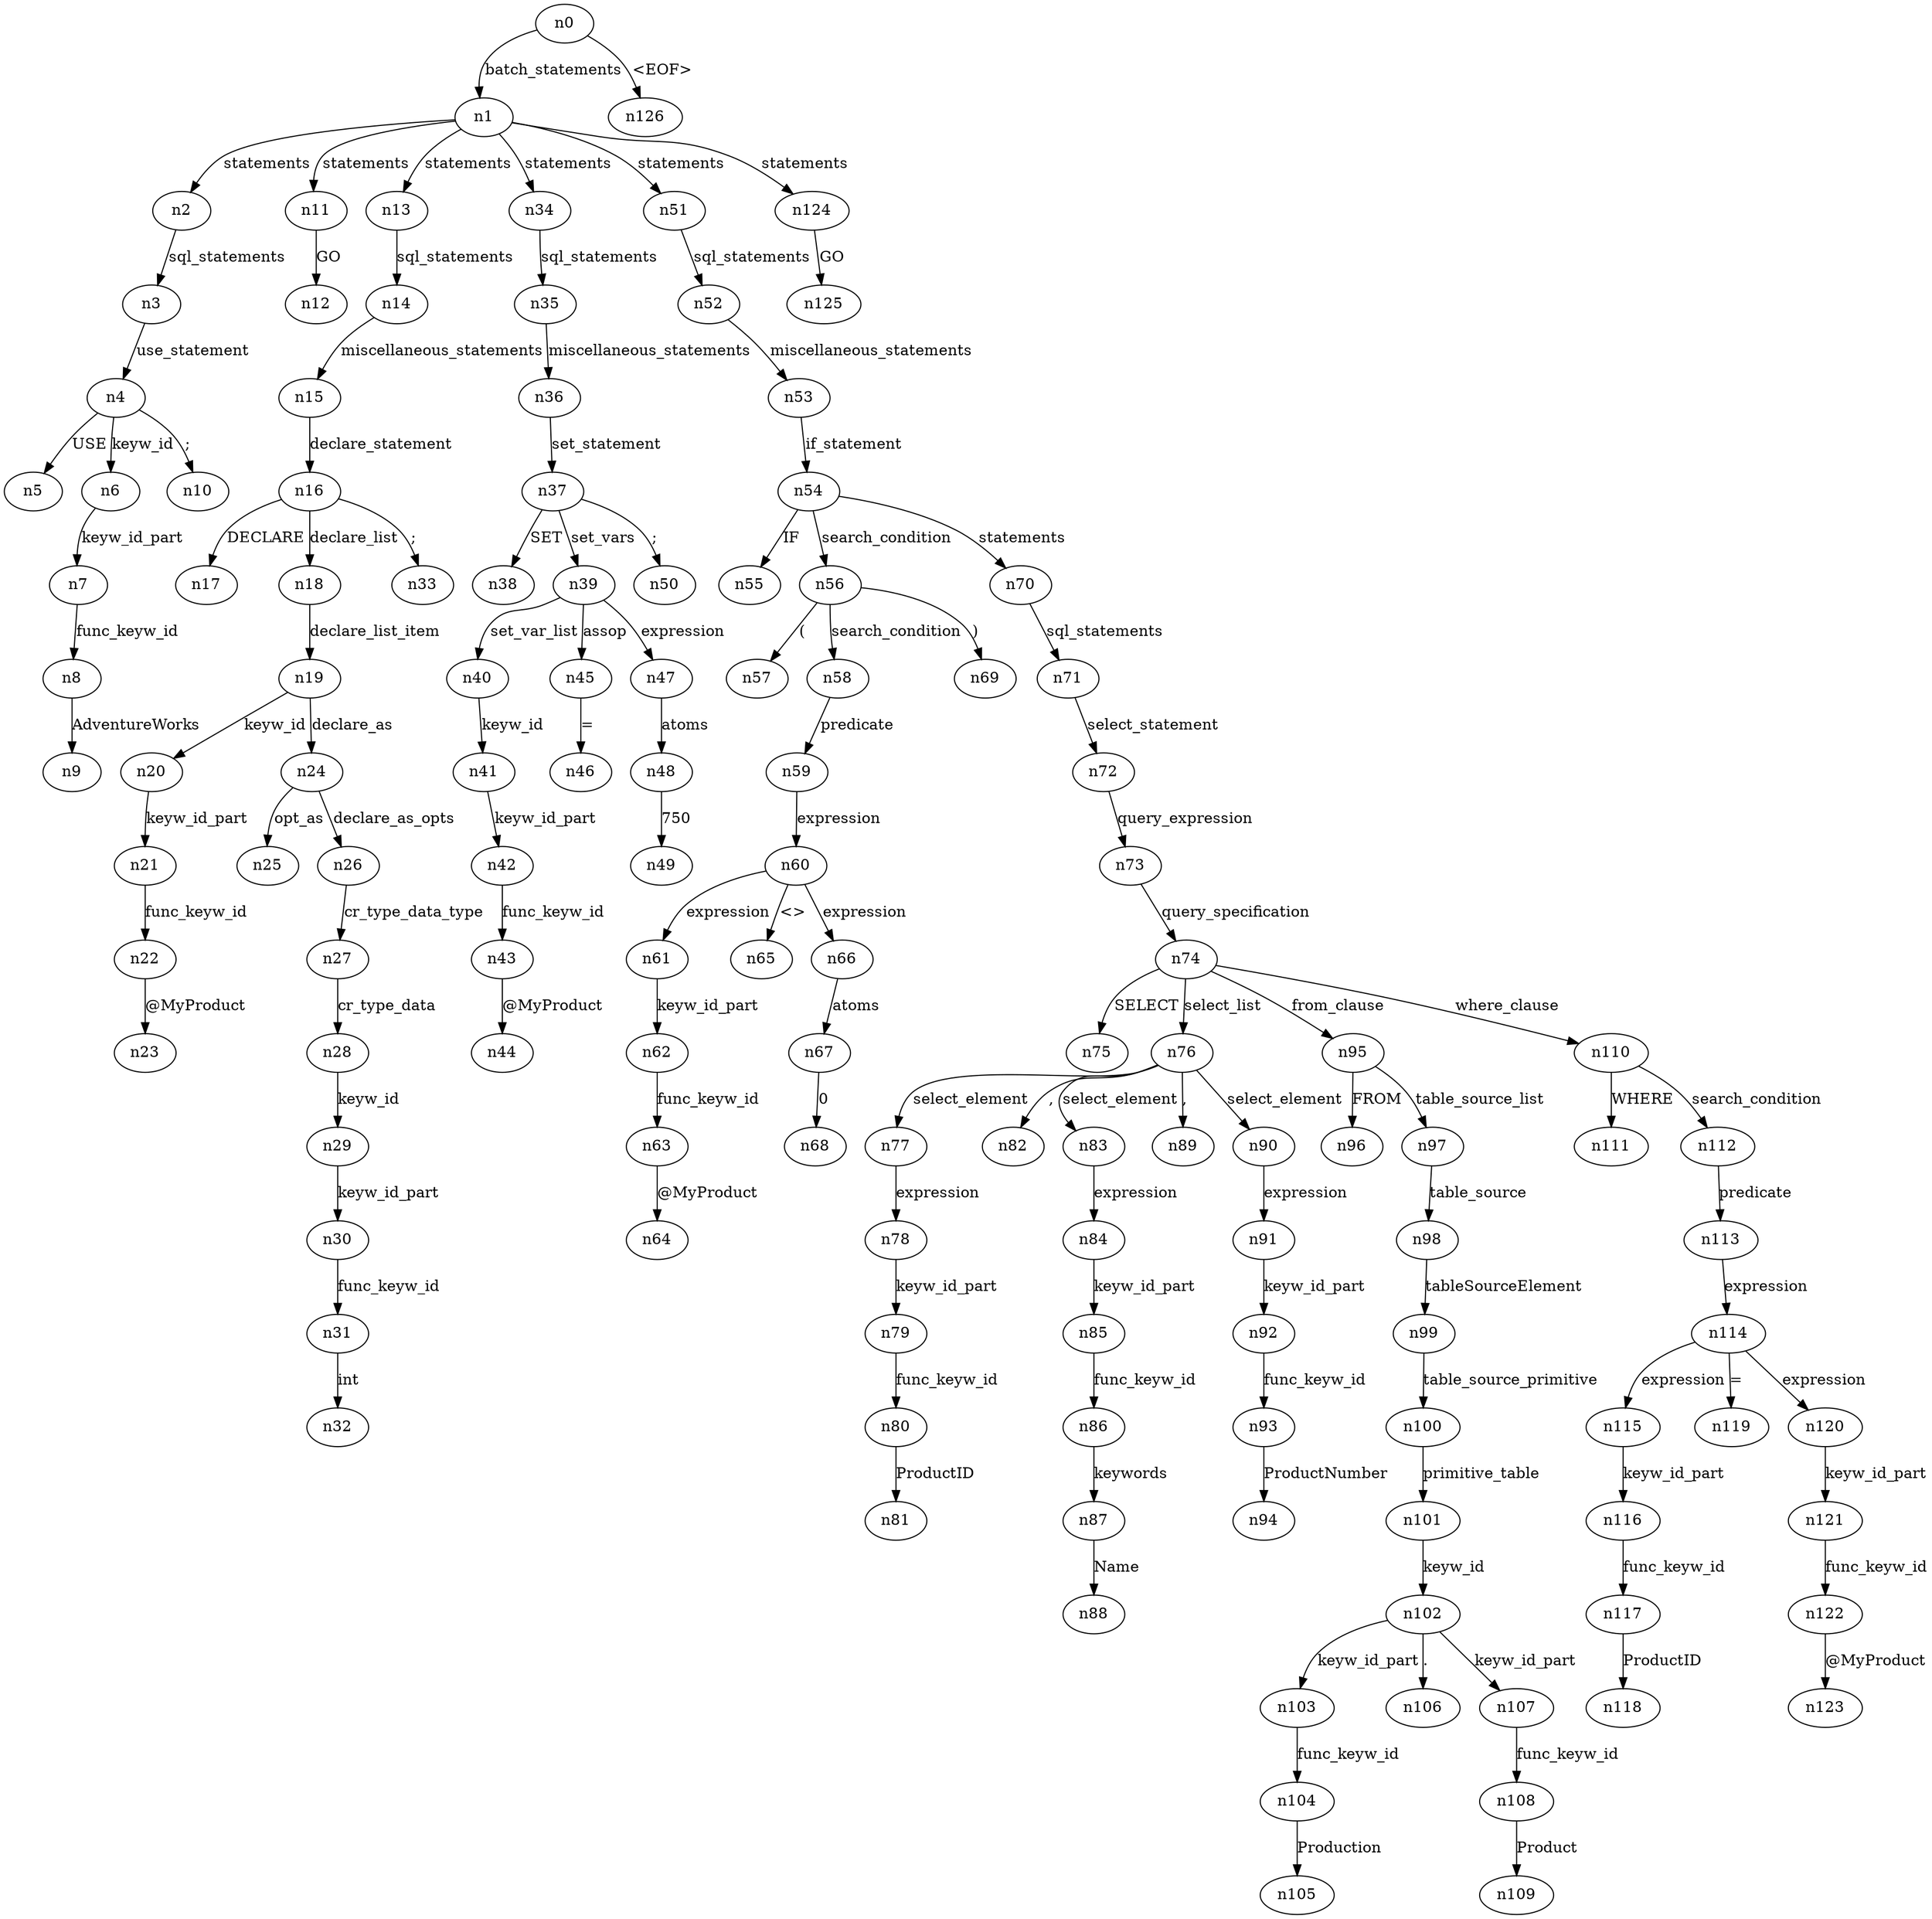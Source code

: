 digraph ParseTree {
  n0 -> n1 [label="batch_statements"];
  n1 -> n2 [label="statements"];
  n2 -> n3 [label="sql_statements"];
  n3 -> n4 [label="use_statement"];
  n4 -> n5 [label="USE"];
  n4 -> n6 [label="keyw_id"];
  n6 -> n7 [label="keyw_id_part"];
  n7 -> n8 [label="func_keyw_id"];
  n8 -> n9 [label="AdventureWorks"];
  n4 -> n10 [label=";"];
  n1 -> n11 [label="statements"];
  n11 -> n12 [label="GO"];
  n1 -> n13 [label="statements"];
  n13 -> n14 [label="sql_statements"];
  n14 -> n15 [label="miscellaneous_statements"];
  n15 -> n16 [label="declare_statement"];
  n16 -> n17 [label="DECLARE"];
  n16 -> n18 [label="declare_list"];
  n18 -> n19 [label="declare_list_item"];
  n19 -> n20 [label="keyw_id"];
  n20 -> n21 [label="keyw_id_part"];
  n21 -> n22 [label="func_keyw_id"];
  n22 -> n23 [label="@MyProduct"];
  n19 -> n24 [label="declare_as"];
  n24 -> n25 [label="opt_as"];
  n24 -> n26 [label="declare_as_opts"];
  n26 -> n27 [label="cr_type_data_type"];
  n27 -> n28 [label="cr_type_data"];
  n28 -> n29 [label="keyw_id"];
  n29 -> n30 [label="keyw_id_part"];
  n30 -> n31 [label="func_keyw_id"];
  n31 -> n32 [label="int"];
  n16 -> n33 [label=";"];
  n1 -> n34 [label="statements"];
  n34 -> n35 [label="sql_statements"];
  n35 -> n36 [label="miscellaneous_statements"];
  n36 -> n37 [label="set_statement"];
  n37 -> n38 [label="SET"];
  n37 -> n39 [label="set_vars"];
  n39 -> n40 [label="set_var_list"];
  n40 -> n41 [label="keyw_id"];
  n41 -> n42 [label="keyw_id_part"];
  n42 -> n43 [label="func_keyw_id"];
  n43 -> n44 [label="@MyProduct"];
  n39 -> n45 [label="assop"];
  n45 -> n46 [label="="];
  n39 -> n47 [label="expression"];
  n47 -> n48 [label="atoms"];
  n48 -> n49 [label="750"];
  n37 -> n50 [label=";"];
  n1 -> n51 [label="statements"];
  n51 -> n52 [label="sql_statements"];
  n52 -> n53 [label="miscellaneous_statements"];
  n53 -> n54 [label="if_statement"];
  n54 -> n55 [label="IF"];
  n54 -> n56 [label="search_condition"];
  n56 -> n57 [label="("];
  n56 -> n58 [label="search_condition"];
  n58 -> n59 [label="predicate"];
  n59 -> n60 [label="expression"];
  n60 -> n61 [label="expression"];
  n61 -> n62 [label="keyw_id_part"];
  n62 -> n63 [label="func_keyw_id"];
  n63 -> n64 [label="@MyProduct"];
  n60 -> n65 [label="<>"];
  n60 -> n66 [label="expression"];
  n66 -> n67 [label="atoms"];
  n67 -> n68 [label="0"];
  n56 -> n69 [label=")"];
  n54 -> n70 [label="statements"];
  n70 -> n71 [label="sql_statements"];
  n71 -> n72 [label="select_statement"];
  n72 -> n73 [label="query_expression"];
  n73 -> n74 [label="query_specification"];
  n74 -> n75 [label="SELECT"];
  n74 -> n76 [label="select_list"];
  n76 -> n77 [label="select_element"];
  n77 -> n78 [label="expression"];
  n78 -> n79 [label="keyw_id_part"];
  n79 -> n80 [label="func_keyw_id"];
  n80 -> n81 [label="ProductID"];
  n76 -> n82 [label=","];
  n76 -> n83 [label="select_element"];
  n83 -> n84 [label="expression"];
  n84 -> n85 [label="keyw_id_part"];
  n85 -> n86 [label="func_keyw_id"];
  n86 -> n87 [label="keywords"];
  n87 -> n88 [label="Name"];
  n76 -> n89 [label=","];
  n76 -> n90 [label="select_element"];
  n90 -> n91 [label="expression"];
  n91 -> n92 [label="keyw_id_part"];
  n92 -> n93 [label="func_keyw_id"];
  n93 -> n94 [label="ProductNumber"];
  n74 -> n95 [label="from_clause"];
  n95 -> n96 [label="FROM"];
  n95 -> n97 [label="table_source_list"];
  n97 -> n98 [label="table_source"];
  n98 -> n99 [label="tableSourceElement"];
  n99 -> n100 [label="table_source_primitive"];
  n100 -> n101 [label="primitive_table"];
  n101 -> n102 [label="keyw_id"];
  n102 -> n103 [label="keyw_id_part"];
  n103 -> n104 [label="func_keyw_id"];
  n104 -> n105 [label="Production"];
  n102 -> n106 [label="."];
  n102 -> n107 [label="keyw_id_part"];
  n107 -> n108 [label="func_keyw_id"];
  n108 -> n109 [label="Product"];
  n74 -> n110 [label="where_clause"];
  n110 -> n111 [label="WHERE"];
  n110 -> n112 [label="search_condition"];
  n112 -> n113 [label="predicate"];
  n113 -> n114 [label="expression"];
  n114 -> n115 [label="expression"];
  n115 -> n116 [label="keyw_id_part"];
  n116 -> n117 [label="func_keyw_id"];
  n117 -> n118 [label="ProductID"];
  n114 -> n119 [label="="];
  n114 -> n120 [label="expression"];
  n120 -> n121 [label="keyw_id_part"];
  n121 -> n122 [label="func_keyw_id"];
  n122 -> n123 [label="@MyProduct"];
  n1 -> n124 [label="statements"];
  n124 -> n125 [label="GO"];
  n0 -> n126 [label="<EOF>"];
}